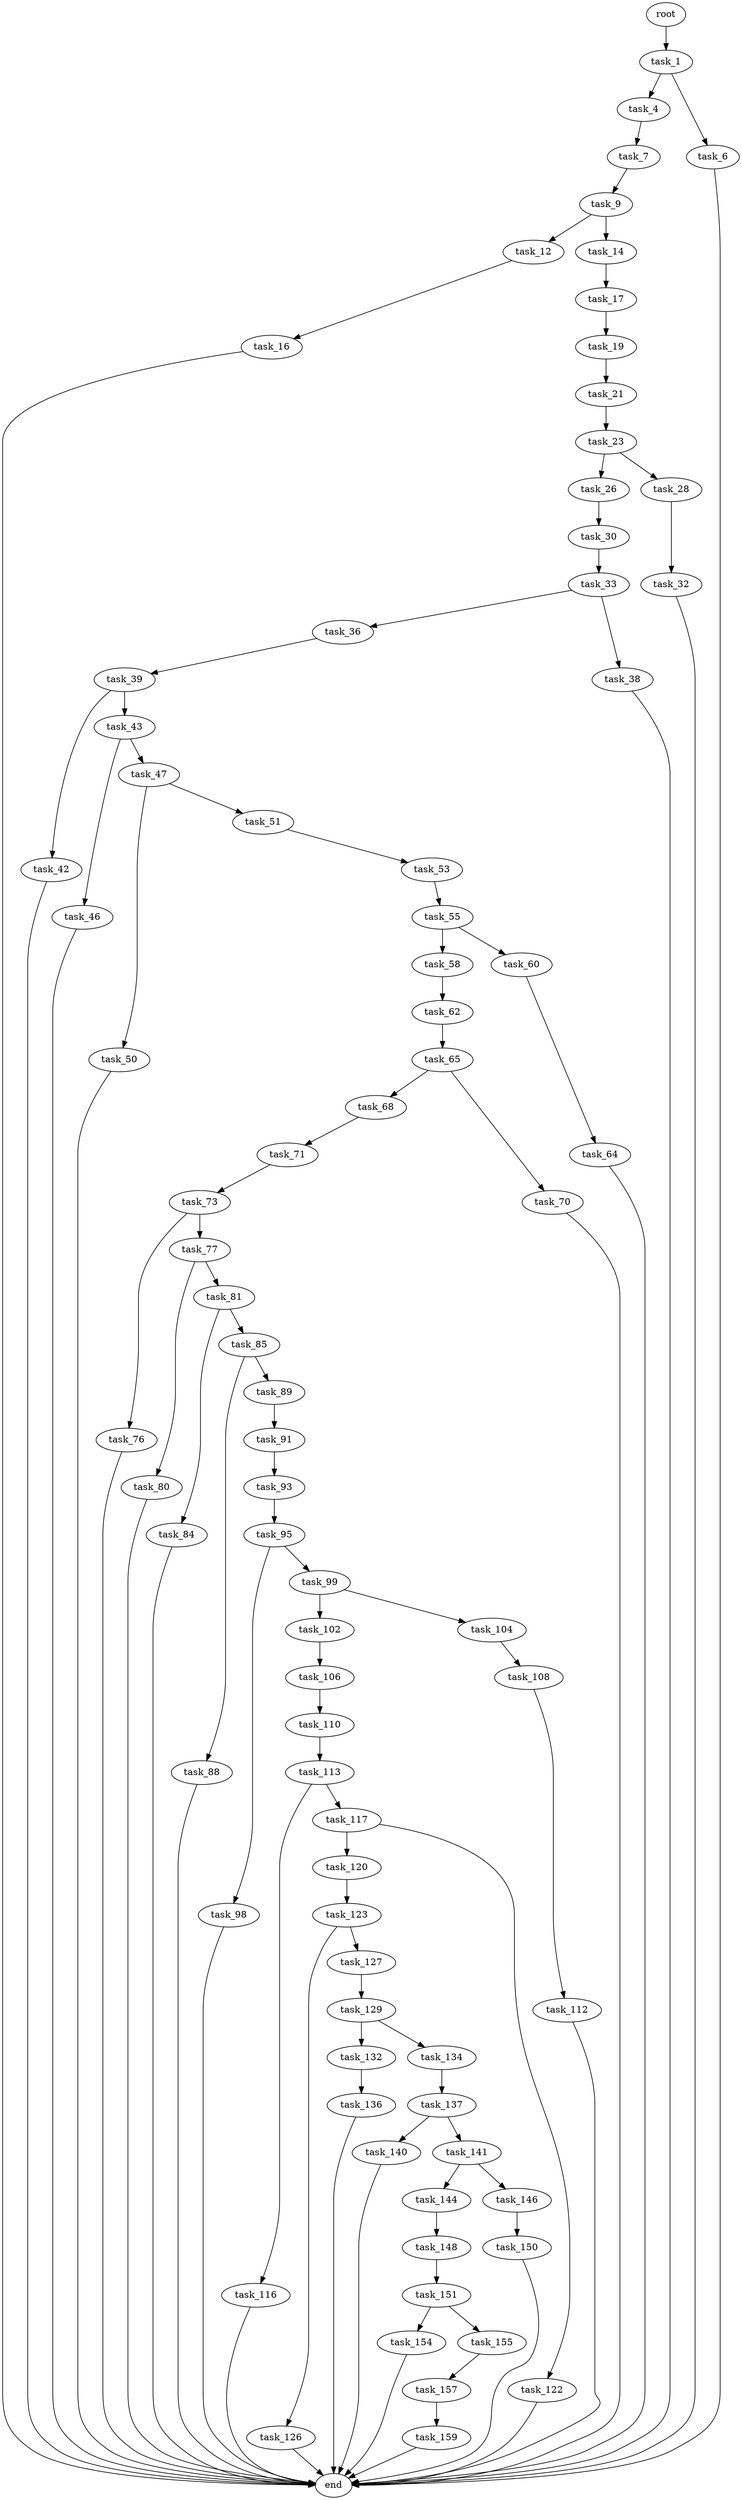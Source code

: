 digraph G {
  root [size="0.000000"];
  task_1 [size="28991029248.000000"];
  task_4 [size="352718605.000000"];
  task_6 [size="998805380.000000"];
  task_7 [size="707994405768.000000"];
  end [size="0.000000"];
  task_9 [size="86580335124.000000"];
  task_12 [size="8589934592.000000"];
  task_14 [size="134217728000.000000"];
  task_16 [size="1073741824000.000000"];
  task_17 [size="7860645910.000000"];
  task_19 [size="368293445632.000000"];
  task_21 [size="8408245994.000000"];
  task_23 [size="594881418872.000000"];
  task_26 [size="368293445632.000000"];
  task_28 [size="6224877082.000000"];
  task_30 [size="651357942432.000000"];
  task_32 [size="36007048032.000000"];
  task_33 [size="368293445632.000000"];
  task_36 [size="9720851665.000000"];
  task_38 [size="782757789696.000000"];
  task_39 [size="4320584621.000000"];
  task_42 [size="230994799991.000000"];
  task_43 [size="12359431209.000000"];
  task_46 [size="8589934592.000000"];
  task_47 [size="739638451378.000000"];
  task_50 [size="1073741824000.000000"];
  task_51 [size="547411292168.000000"];
  task_53 [size="1073741824000.000000"];
  task_55 [size="68719476736.000000"];
  task_58 [size="12261905376.000000"];
  task_60 [size="549755813888.000000"];
  task_62 [size="368293445632.000000"];
  task_64 [size="74751758364.000000"];
  task_65 [size="134217728000.000000"];
  task_68 [size="3500772539.000000"];
  task_70 [size="535682109733.000000"];
  task_71 [size="782757789696.000000"];
  task_73 [size="33835463600.000000"];
  task_76 [size="475730152400.000000"];
  task_77 [size="782757789696.000000"];
  task_80 [size="24919059399.000000"];
  task_81 [size="23711584772.000000"];
  task_84 [size="368293445632.000000"];
  task_85 [size="1099453519378.000000"];
  task_88 [size="41475367160.000000"];
  task_89 [size="231928233984.000000"];
  task_91 [size="73478491042.000000"];
  task_93 [size="782757789696.000000"];
  task_95 [size="896570310.000000"];
  task_98 [size="549755813888.000000"];
  task_99 [size="368293445632.000000"];
  task_102 [size="68719476736.000000"];
  task_104 [size="368293445632.000000"];
  task_106 [size="92015440968.000000"];
  task_108 [size="368293445632.000000"];
  task_110 [size="11199974424.000000"];
  task_112 [size="12741235532.000000"];
  task_113 [size="5803014704.000000"];
  task_116 [size="68719476736.000000"];
  task_117 [size="17703761294.000000"];
  task_120 [size="25400176469.000000"];
  task_122 [size="828731570087.000000"];
  task_123 [size="2703030443.000000"];
  task_126 [size="782757789696.000000"];
  task_127 [size="1073741824000.000000"];
  task_129 [size="342408653822.000000"];
  task_132 [size="35233635596.000000"];
  task_134 [size="10127910741.000000"];
  task_136 [size="1644056731.000000"];
  task_137 [size="134217728000.000000"];
  task_140 [size="29334713163.000000"];
  task_141 [size="4831809431.000000"];
  task_144 [size="963066596.000000"];
  task_146 [size="134217728000.000000"];
  task_148 [size="10617764672.000000"];
  task_150 [size="24050283756.000000"];
  task_151 [size="221179520720.000000"];
  task_154 [size="375878723314.000000"];
  task_155 [size="17629060457.000000"];
  task_157 [size="549755813888.000000"];
  task_159 [size="7885050230.000000"];

  root -> task_1 [size="1.000000"];
  task_1 -> task_4 [size="75497472.000000"];
  task_1 -> task_6 [size="75497472.000000"];
  task_4 -> task_7 [size="33554432.000000"];
  task_6 -> end [size="1.000000"];
  task_7 -> task_9 [size="536870912.000000"];
  task_9 -> task_12 [size="134217728.000000"];
  task_9 -> task_14 [size="134217728.000000"];
  task_12 -> task_16 [size="33554432.000000"];
  task_14 -> task_17 [size="209715200.000000"];
  task_16 -> end [size="1.000000"];
  task_17 -> task_19 [size="134217728.000000"];
  task_19 -> task_21 [size="411041792.000000"];
  task_21 -> task_23 [size="134217728.000000"];
  task_23 -> task_26 [size="536870912.000000"];
  task_23 -> task_28 [size="536870912.000000"];
  task_26 -> task_30 [size="411041792.000000"];
  task_28 -> task_32 [size="134217728.000000"];
  task_30 -> task_33 [size="411041792.000000"];
  task_32 -> end [size="1.000000"];
  task_33 -> task_36 [size="411041792.000000"];
  task_33 -> task_38 [size="411041792.000000"];
  task_36 -> task_39 [size="33554432.000000"];
  task_38 -> end [size="1.000000"];
  task_39 -> task_42 [size="209715200.000000"];
  task_39 -> task_43 [size="209715200.000000"];
  task_42 -> end [size="1.000000"];
  task_43 -> task_46 [size="209715200.000000"];
  task_43 -> task_47 [size="209715200.000000"];
  task_46 -> end [size="1.000000"];
  task_47 -> task_50 [size="838860800.000000"];
  task_47 -> task_51 [size="838860800.000000"];
  task_50 -> end [size="1.000000"];
  task_51 -> task_53 [size="536870912.000000"];
  task_53 -> task_55 [size="838860800.000000"];
  task_55 -> task_58 [size="134217728.000000"];
  task_55 -> task_60 [size="134217728.000000"];
  task_58 -> task_62 [size="301989888.000000"];
  task_60 -> task_64 [size="536870912.000000"];
  task_62 -> task_65 [size="411041792.000000"];
  task_64 -> end [size="1.000000"];
  task_65 -> task_68 [size="209715200.000000"];
  task_65 -> task_70 [size="209715200.000000"];
  task_68 -> task_71 [size="209715200.000000"];
  task_70 -> end [size="1.000000"];
  task_71 -> task_73 [size="679477248.000000"];
  task_73 -> task_76 [size="679477248.000000"];
  task_73 -> task_77 [size="679477248.000000"];
  task_76 -> end [size="1.000000"];
  task_77 -> task_80 [size="679477248.000000"];
  task_77 -> task_81 [size="679477248.000000"];
  task_80 -> end [size="1.000000"];
  task_81 -> task_84 [size="411041792.000000"];
  task_81 -> task_85 [size="411041792.000000"];
  task_84 -> end [size="1.000000"];
  task_85 -> task_88 [size="838860800.000000"];
  task_85 -> task_89 [size="838860800.000000"];
  task_88 -> end [size="1.000000"];
  task_89 -> task_91 [size="301989888.000000"];
  task_91 -> task_93 [size="209715200.000000"];
  task_93 -> task_95 [size="679477248.000000"];
  task_95 -> task_98 [size="33554432.000000"];
  task_95 -> task_99 [size="33554432.000000"];
  task_98 -> end [size="1.000000"];
  task_99 -> task_102 [size="411041792.000000"];
  task_99 -> task_104 [size="411041792.000000"];
  task_102 -> task_106 [size="134217728.000000"];
  task_104 -> task_108 [size="411041792.000000"];
  task_106 -> task_110 [size="134217728.000000"];
  task_108 -> task_112 [size="411041792.000000"];
  task_110 -> task_113 [size="209715200.000000"];
  task_112 -> end [size="1.000000"];
  task_113 -> task_116 [size="536870912.000000"];
  task_113 -> task_117 [size="536870912.000000"];
  task_116 -> end [size="1.000000"];
  task_117 -> task_120 [size="301989888.000000"];
  task_117 -> task_122 [size="301989888.000000"];
  task_120 -> task_123 [size="838860800.000000"];
  task_122 -> end [size="1.000000"];
  task_123 -> task_126 [size="134217728.000000"];
  task_123 -> task_127 [size="134217728.000000"];
  task_126 -> end [size="1.000000"];
  task_127 -> task_129 [size="838860800.000000"];
  task_129 -> task_132 [size="411041792.000000"];
  task_129 -> task_134 [size="411041792.000000"];
  task_132 -> task_136 [size="33554432.000000"];
  task_134 -> task_137 [size="33554432.000000"];
  task_136 -> end [size="1.000000"];
  task_137 -> task_140 [size="209715200.000000"];
  task_137 -> task_141 [size="209715200.000000"];
  task_140 -> end [size="1.000000"];
  task_141 -> task_144 [size="75497472.000000"];
  task_141 -> task_146 [size="75497472.000000"];
  task_144 -> task_148 [size="33554432.000000"];
  task_146 -> task_150 [size="209715200.000000"];
  task_148 -> task_151 [size="536870912.000000"];
  task_150 -> end [size="1.000000"];
  task_151 -> task_154 [size="838860800.000000"];
  task_151 -> task_155 [size="838860800.000000"];
  task_154 -> end [size="1.000000"];
  task_155 -> task_157 [size="679477248.000000"];
  task_157 -> task_159 [size="536870912.000000"];
  task_159 -> end [size="1.000000"];
}
